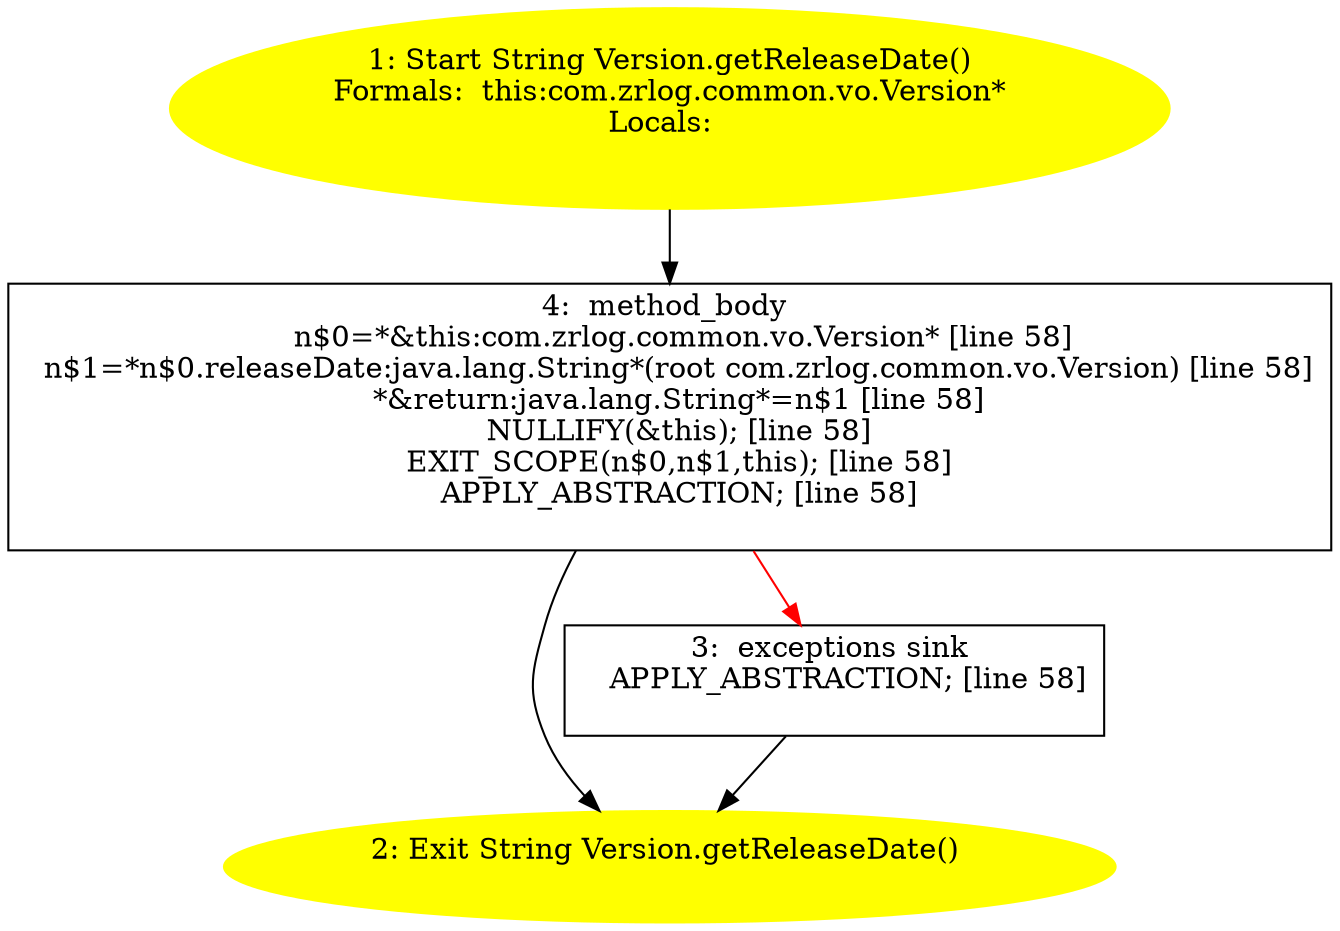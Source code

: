 /* @generated */
digraph cfg {
"com.zrlog.common.vo.Version.getReleaseDate():java.lang.String.d4079543bc5c6bbfc1fb1415a2709345_1" [label="1: Start String Version.getReleaseDate()\nFormals:  this:com.zrlog.common.vo.Version*\nLocals:  \n  " color=yellow style=filled]
	

	 "com.zrlog.common.vo.Version.getReleaseDate():java.lang.String.d4079543bc5c6bbfc1fb1415a2709345_1" -> "com.zrlog.common.vo.Version.getReleaseDate():java.lang.String.d4079543bc5c6bbfc1fb1415a2709345_4" ;
"com.zrlog.common.vo.Version.getReleaseDate():java.lang.String.d4079543bc5c6bbfc1fb1415a2709345_2" [label="2: Exit String Version.getReleaseDate() \n  " color=yellow style=filled]
	

"com.zrlog.common.vo.Version.getReleaseDate():java.lang.String.d4079543bc5c6bbfc1fb1415a2709345_3" [label="3:  exceptions sink \n   APPLY_ABSTRACTION; [line 58]\n " shape="box"]
	

	 "com.zrlog.common.vo.Version.getReleaseDate():java.lang.String.d4079543bc5c6bbfc1fb1415a2709345_3" -> "com.zrlog.common.vo.Version.getReleaseDate():java.lang.String.d4079543bc5c6bbfc1fb1415a2709345_2" ;
"com.zrlog.common.vo.Version.getReleaseDate():java.lang.String.d4079543bc5c6bbfc1fb1415a2709345_4" [label="4:  method_body \n   n$0=*&this:com.zrlog.common.vo.Version* [line 58]\n  n$1=*n$0.releaseDate:java.lang.String*(root com.zrlog.common.vo.Version) [line 58]\n  *&return:java.lang.String*=n$1 [line 58]\n  NULLIFY(&this); [line 58]\n  EXIT_SCOPE(n$0,n$1,this); [line 58]\n  APPLY_ABSTRACTION; [line 58]\n " shape="box"]
	

	 "com.zrlog.common.vo.Version.getReleaseDate():java.lang.String.d4079543bc5c6bbfc1fb1415a2709345_4" -> "com.zrlog.common.vo.Version.getReleaseDate():java.lang.String.d4079543bc5c6bbfc1fb1415a2709345_2" ;
	 "com.zrlog.common.vo.Version.getReleaseDate():java.lang.String.d4079543bc5c6bbfc1fb1415a2709345_4" -> "com.zrlog.common.vo.Version.getReleaseDate():java.lang.String.d4079543bc5c6bbfc1fb1415a2709345_3" [color="red" ];
}
